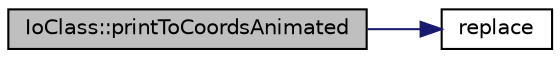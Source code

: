 digraph "IoClass::printToCoordsAnimated"
{
 // LATEX_PDF_SIZE
  edge [fontname="Helvetica",fontsize="10",labelfontname="Helvetica",labelfontsize="10"];
  node [fontname="Helvetica",fontsize="10",shape=record];
  rankdir="LR";
  Node1 [label="IoClass::printToCoordsAnimated",height=0.2,width=0.4,color="black", fillcolor="grey75", style="filled", fontcolor="black",tooltip=" "];
  Node1 -> Node2 [color="midnightblue",fontsize="10",style="solid"];
  Node2 [label="replace",height=0.2,width=0.4,color="black", fillcolor="white", style="filled",URL="$_io_class_8cpp.html#a0159b96c217d65d379016f6aa2c4dd57",tooltip=" "];
}
